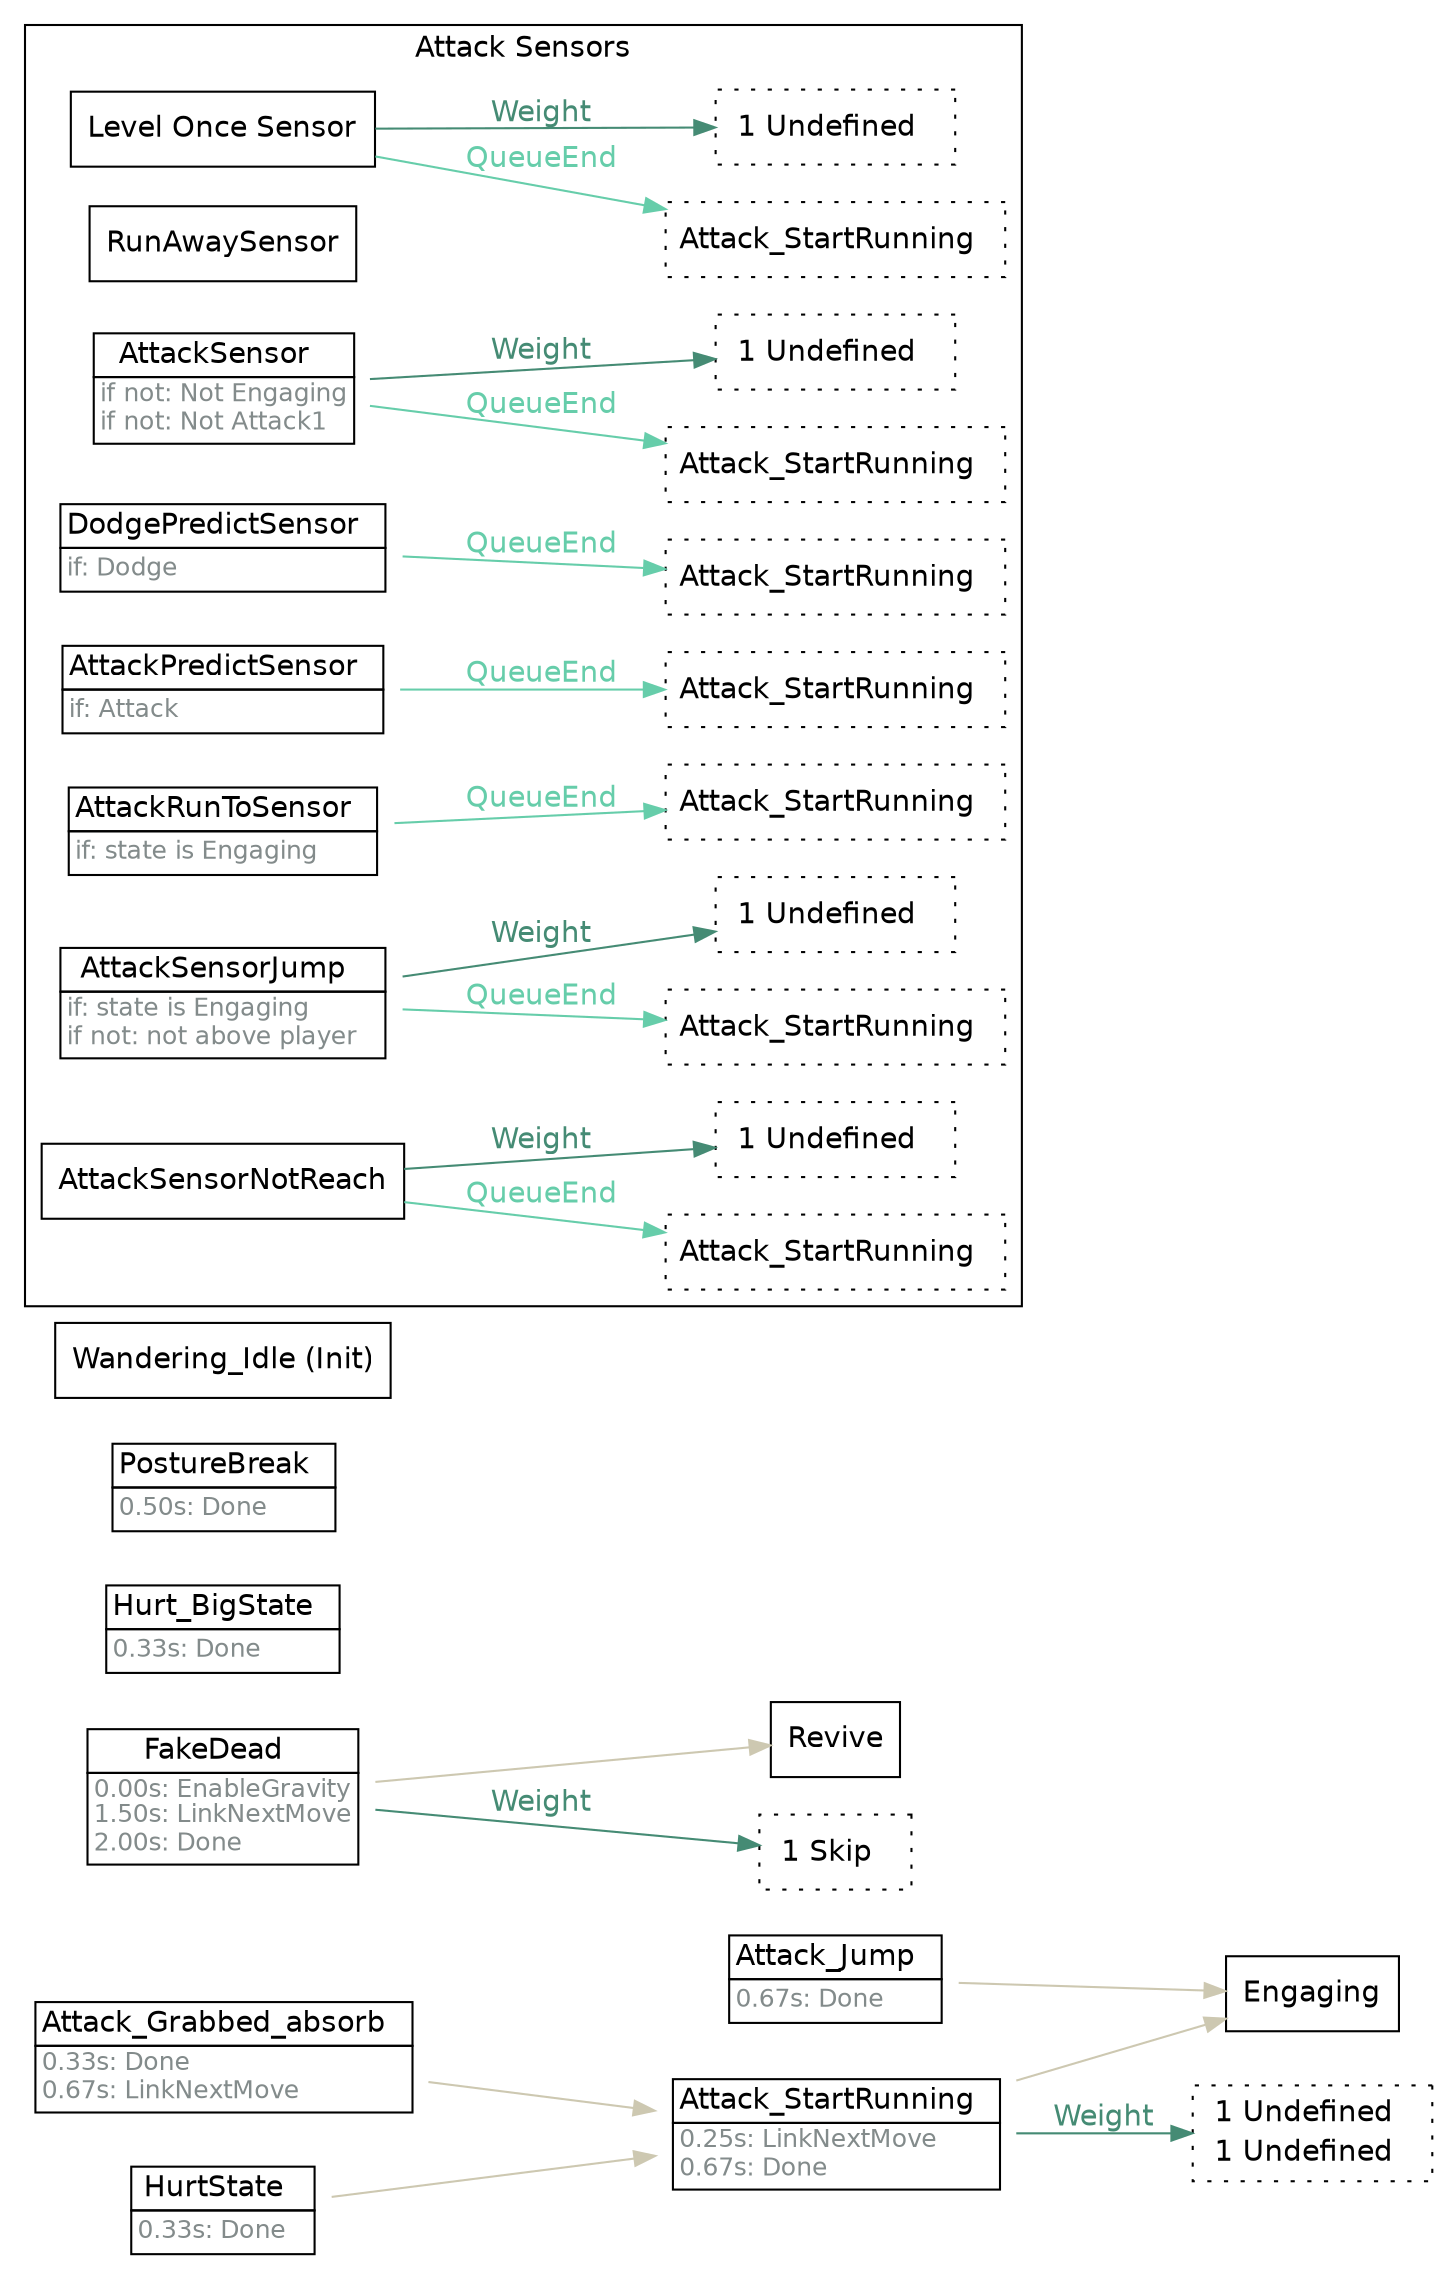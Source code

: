 strict digraph "Foo" {
	"rankdir"="LR";
	node ["shape"="box", "fontname"="Helvetica"];
	edge ["fontname"="Helvetica"];
	"Attack_StartRunning" ["shape"="plaintext", "label"=<<TABLE border="0" cellborder="1" cellspacing="0" cellpadding="2"><TR><TD >Attack_StartRunning  </TD></TR><TR><TD align="left" balign="left"><FONT point-size="12" color="azure4">0.25s: LinkNextMove<br/>0.67s: Done</FONT>  </TD></TR></TABLE>>]
	"Attack_StartRunning" -> "Engaging"  ["color"="cornsilk3", "fontcolor"="cornsilk3"]
	"Attack_StartRunning_mustuse" ["shape"="box", "style"="dotted", "label"=<<TABLE border="0" cellborder="0" cellspacing="0" cellpadding="2"><TR><TD>1 Undefined  </TD></TR><TR><TD>1 Undefined  </TD></TR></TABLE>>]
	"Attack_StartRunning" -> "Attack_StartRunning_mustuse"  ["label"="Weight", "color"="aquamarine4", "fontcolor"="aquamarine4"]
	"Attack_Grabbed_absorb" ["shape"="plaintext", "label"=<<TABLE border="0" cellborder="1" cellspacing="0" cellpadding="2"><TR><TD >Attack_Grabbed_absorb  </TD></TR><TR><TD align="left" balign="left"><FONT point-size="12" color="azure4">0.33s: Done<br/>0.67s: LinkNextMove</FONT>  </TD></TR></TABLE>>]
	"Attack_Grabbed_absorb" -> "Attack_StartRunning"  ["color"="cornsilk3", "fontcolor"="cornsilk3"]
	"Attack_Jump" ["shape"="plaintext", "label"=<<TABLE border="0" cellborder="1" cellspacing="0" cellpadding="2"><TR><TD >Attack_Jump  </TD></TR><TR><TD align="left" balign="left"><FONT point-size="12" color="azure4">0.67s: Done</FONT>  </TD></TR></TABLE>>]
	"Attack_Jump" -> "Engaging"  ["color"="cornsilk3", "fontcolor"="cornsilk3"]
	"FakeDead" ["shape"="plaintext", "label"=<<TABLE border="0" cellborder="1" cellspacing="0" cellpadding="2"><TR><TD >FakeDead  </TD></TR><TR><TD align="left" balign="left"><FONT point-size="12" color="azure4">0.00s: EnableGravity<br/>1.50s: LinkNextMove<br/>2.00s: Done</FONT>  </TD></TR></TABLE>>]
	"FakeDead" -> "Revive"  ["color"="cornsilk3", "fontcolor"="cornsilk3"]
	"FakeDead_mustuse" ["shape"="box", "style"="dotted", "label"=<<TABLE border="0" cellborder="0" cellspacing="0" cellpadding="2"><TR><TD>1 Skip  </TD></TR></TABLE>>]
	"FakeDead" -> "FakeDead_mustuse"  ["label"="Weight", "color"="aquamarine4", "fontcolor"="aquamarine4"]
	"HurtState" ["shape"="plaintext", "label"=<<TABLE border="0" cellborder="1" cellspacing="0" cellpadding="2"><TR><TD >HurtState  </TD></TR><TR><TD align="left" balign="left"><FONT point-size="12" color="azure4">0.33s: Done</FONT>  </TD></TR></TABLE>>]
	"HurtState" -> "Attack_StartRunning"  ["color"="cornsilk3", "fontcolor"="cornsilk3"]
	"Hurt_BigState" ["shape"="plaintext", "label"=<<TABLE border="0" cellborder="1" cellspacing="0" cellpadding="2"><TR><TD >Hurt_BigState  </TD></TR><TR><TD align="left" balign="left"><FONT point-size="12" color="azure4">0.33s: Done</FONT>  </TD></TR></TABLE>>]
	"PostureBreak" ["shape"="plaintext", "label"=<<TABLE border="0" cellborder="1" cellspacing="0" cellpadding="2"><TR><TD >PostureBreak  </TD></TR><TR><TD align="left" balign="left"><FONT point-size="12" color="azure4">0.50s: Done</FONT>  </TD></TR></TABLE>>]
	"Wandering_Idle" ["label"="Wandering_Idle (Init)"]
	subgraph "cluster_attacksensors" {
		"rank"="sink";
		"label"="Attack Sensors";
		"fontname"="Helvetica";
		"Level Once Sensor" ["label"="Level Once Sensor"]
		"Level Once Sensor_linked" ["shape"="box", "style"="dotted", "label"=<<TABLE border="0" cellborder="0" cellspacing="0" cellpadding="2"><TR><TD>Attack_StartRunning  </TD></TR></TABLE>>, "margin"="0.05"]
		"Level Once Sensor" -> "Level Once Sensor_linked"  ["label"="QueueEnd", "color"="aquamarine3", "fontcolor"="aquamarine3"]
		"Level Once Sensor_mustuse" ["shape"="box", "style"="dotted", "label"=<<TABLE border="0" cellborder="0" cellspacing="0" cellpadding="2"><TR><TD>1 Undefined  </TD></TR></TABLE>>]
		"Level Once Sensor" -> "Level Once Sensor_mustuse"  ["label"="Weight", "color"="aquamarine4", "fontcolor"="aquamarine4"]
		"RunAwaySensor" ["label"="RunAwaySensor"]
		"AttackSensor" ["shape"="plaintext", "label"=<<TABLE border="0" cellborder="1" cellspacing="0" cellpadding="2"><TR><TD >AttackSensor  </TD></TR><TR><TD align="left" balign="left"><FONT point-size="12" color="azure4">if not: Not Engaging<br/>if not: Not Attack1</FONT>  </TD></TR></TABLE>>]
		"AttackSensor_linked" ["shape"="box", "style"="dotted", "label"=<<TABLE border="0" cellborder="0" cellspacing="0" cellpadding="2"><TR><TD>Attack_StartRunning  </TD></TR></TABLE>>, "margin"="0.05"]
		"AttackSensor" -> "AttackSensor_linked"  ["label"="QueueEnd", "color"="aquamarine3", "fontcolor"="aquamarine3"]
		"AttackSensor_mustuse" ["shape"="box", "style"="dotted", "label"=<<TABLE border="0" cellborder="0" cellspacing="0" cellpadding="2"><TR><TD>1 Undefined  </TD></TR></TABLE>>]
		"AttackSensor" -> "AttackSensor_mustuse"  ["label"="Weight", "color"="aquamarine4", "fontcolor"="aquamarine4"]
		"DodgePredictSensor" ["shape"="plaintext", "label"=<<TABLE border="0" cellborder="1" cellspacing="0" cellpadding="2"><TR><TD >DodgePredictSensor  </TD></TR><TR><TD align="left" balign="left"><FONT point-size="12" color="azure4">if: Dodge</FONT>  </TD></TR></TABLE>>]
		"DodgePredictSensor_linked" ["shape"="box", "style"="dotted", "label"=<<TABLE border="0" cellborder="0" cellspacing="0" cellpadding="2"><TR><TD>Attack_StartRunning  </TD></TR></TABLE>>, "margin"="0.05"]
		"DodgePredictSensor" -> "DodgePredictSensor_linked"  ["label"="QueueEnd", "color"="aquamarine3", "fontcolor"="aquamarine3"]
		"AttackPredictSensor" ["shape"="plaintext", "label"=<<TABLE border="0" cellborder="1" cellspacing="0" cellpadding="2"><TR><TD >AttackPredictSensor  </TD></TR><TR><TD align="left" balign="left"><FONT point-size="12" color="azure4">if: Attack</FONT>  </TD></TR></TABLE>>]
		"AttackPredictSensor_linked" ["shape"="box", "style"="dotted", "label"=<<TABLE border="0" cellborder="0" cellspacing="0" cellpadding="2"><TR><TD>Attack_StartRunning  </TD></TR></TABLE>>, "margin"="0.05"]
		"AttackPredictSensor" -> "AttackPredictSensor_linked"  ["label"="QueueEnd", "color"="aquamarine3", "fontcolor"="aquamarine3"]
		"AttackRunToSensor" ["shape"="plaintext", "label"=<<TABLE border="0" cellborder="1" cellspacing="0" cellpadding="2"><TR><TD >AttackRunToSensor  </TD></TR><TR><TD align="left" balign="left"><FONT point-size="12" color="azure4">if: state is Engaging</FONT>  </TD></TR></TABLE>>]
		"AttackRunToSensor_linked" ["shape"="box", "style"="dotted", "label"=<<TABLE border="0" cellborder="0" cellspacing="0" cellpadding="2"><TR><TD>Attack_StartRunning  </TD></TR></TABLE>>, "margin"="0.05"]
		"AttackRunToSensor" -> "AttackRunToSensor_linked"  ["label"="QueueEnd", "color"="aquamarine3", "fontcolor"="aquamarine3"]
		"AttackSensorJump" ["shape"="plaintext", "label"=<<TABLE border="0" cellborder="1" cellspacing="0" cellpadding="2"><TR><TD >AttackSensorJump  </TD></TR><TR><TD align="left" balign="left"><FONT point-size="12" color="azure4">if: state is Engaging<br/>if not: not above player</FONT>  </TD></TR></TABLE>>]
		"AttackSensorJump_linked" ["shape"="box", "style"="dotted", "label"=<<TABLE border="0" cellborder="0" cellspacing="0" cellpadding="2"><TR><TD>Attack_StartRunning  </TD></TR></TABLE>>, "margin"="0.05"]
		"AttackSensorJump" -> "AttackSensorJump_linked"  ["label"="QueueEnd", "color"="aquamarine3", "fontcolor"="aquamarine3"]
		"AttackSensorJump_mustuse" ["shape"="box", "style"="dotted", "label"=<<TABLE border="0" cellborder="0" cellspacing="0" cellpadding="2"><TR><TD>1 Undefined  </TD></TR></TABLE>>]
		"AttackSensorJump" -> "AttackSensorJump_mustuse"  ["label"="Weight", "color"="aquamarine4", "fontcolor"="aquamarine4"]
		"AttackSensorNotReach" ["label"="AttackSensorNotReach"]
		"AttackSensorNotReach_linked" ["shape"="box", "style"="dotted", "label"=<<TABLE border="0" cellborder="0" cellspacing="0" cellpadding="2"><TR><TD>Attack_StartRunning  </TD></TR></TABLE>>, "margin"="0.05"]
		"AttackSensorNotReach" -> "AttackSensorNotReach_linked"  ["label"="QueueEnd", "color"="aquamarine3", "fontcolor"="aquamarine3"]
		"AttackSensorNotReach_mustuse" ["shape"="box", "style"="dotted", "label"=<<TABLE border="0" cellborder="0" cellspacing="0" cellpadding="2"><TR><TD>1 Undefined  </TD></TR></TABLE>>]
		"AttackSensorNotReach" -> "AttackSensorNotReach_mustuse"  ["label"="Weight", "color"="aquamarine4", "fontcolor"="aquamarine4"]
	}
	
}
